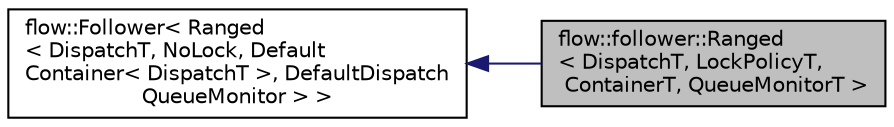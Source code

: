 digraph "flow::follower::Ranged&lt; DispatchT, LockPolicyT, ContainerT, QueueMonitorT &gt;"
{
 // LATEX_PDF_SIZE
  edge [fontname="Helvetica",fontsize="10",labelfontname="Helvetica",labelfontsize="10"];
  node [fontname="Helvetica",fontsize="10",shape=record];
  rankdir="LR";
  Node1 [label="flow::follower::Ranged\l\< DispatchT, LockPolicyT,\l ContainerT, QueueMonitorT \>",height=0.2,width=0.4,color="black", fillcolor="grey75", style="filled", fontcolor="black",tooltip="Captures one one element before the capture range lower bound; one element after the capture range up..."];
  Node2 -> Node1 [dir="back",color="midnightblue",fontsize="10",style="solid",fontname="Helvetica"];
  Node2 [label="flow::Follower\< Ranged\l\< DispatchT, NoLock, Default\lContainer\< DispatchT \>, DefaultDispatch\lQueueMonitor \> \>",height=0.2,width=0.4,color="black", fillcolor="white", style="filled",URL="$classflow_1_1_follower.html",tooltip=" "];
}
